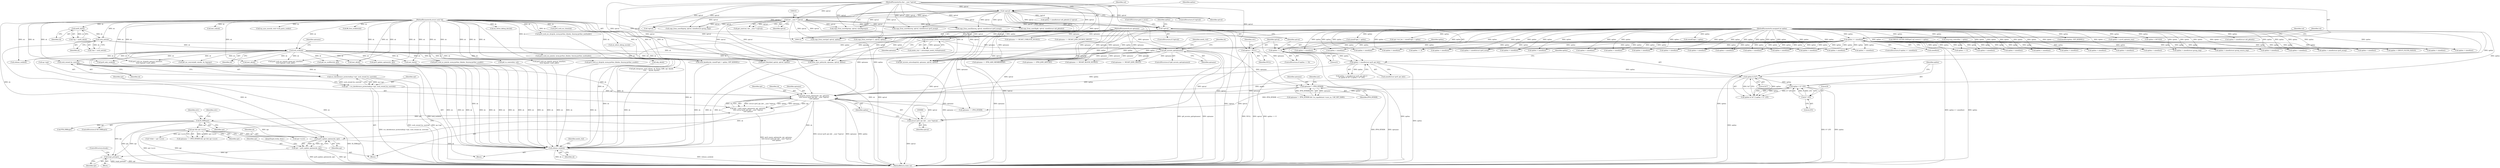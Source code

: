 digraph "0_linux_45f6fad84cc305103b28d73482b344d7f5b76f39_11@API" {
"1000926" [label="(Call,ipv6_update_options(sk, opt))"];
"1000187" [label="(Call,lock_sock(sk))"];
"1000129" [label="(Call,sock_net(sk))"];
"1000124" [label="(Call,inet6_sk(sk))"];
"1000115" [label="(MethodParameterIn,struct sock *sk)"];
"1000861" [label="(Call,ipv6_renew_options(sk, opt, optname,\n \t\t\t\t\t (struct ipv6_opt_hdr __user *)optval,\n \t\t\t\t\t optlen))"];
"1000857" [label="(Call,sock_owned_by_user(sk))"];
"1000851" [label="(Call,opt = rcu_dereference_protected(np->opt, sock_owned_by_user(sk)))"];
"1000853" [label="(Call,rcu_dereference_protected(np->opt, sock_owned_by_user(sk)))"];
"1000841" [label="(Call,optname != IPV6_RTHDR)"];
"1000176" [label="(Call,ip6_mroute_opt(optname))"];
"1000141" [label="(Call,setsockopt_needs_rtnl(optname))"];
"1000117" [label="(MethodParameterIn,int optname)"];
"1000865" [label="(Call,(struct ipv6_opt_hdr __user *)optval)"];
"1000815" [label="(Call,!optval)"];
"1000144" [label="(Call,!optval)"];
"1000118" [label="(MethodParameterIn,char __user *optval)"];
"1000160" [label="(Call,(int __user *) optval)"];
"1000810" [label="(Call,optval = NULL)"];
"1000829" [label="(Call,optlen > 8 * 255)"];
"1000826" [label="(Call,optlen & 0x7)"];
"1000821" [label="(Call,optlen < sizeof(struct ipv6_opt_hdr))"];
"1000807" [label="(Call,optlen == 0)"];
"1000152" [label="(Call,optlen >= sizeof(int))"];
"1000119" [label="(MethodParameterIn,unsigned int optlen)"];
"1000831" [label="(Call,8 * 255)"];
"1000870" [label="(Call,IS_ERR(opt))"];
"1000859" [label="(Call,opt = ipv6_renew_options(sk, opt, optname,\n \t\t\t\t\t (struct ipv6_opt_hdr __user *)optval,\n \t\t\t\t\t optlen))"];
"1000887" [label="(Call,opt && opt->srcrt)"];
"1000924" [label="(Call,opt = ipv6_update_options(sk, opt))"];
"1000941" [label="(Call,txopt_put(opt))"];
"1002049" [label="(Call,release_sock(sk))"];
"1000868" [label="(Identifier,optlen)"];
"1001471" [label="(Call,ipv6_sock_ac_drop(sk, mreq.ipv6mr_ifindex, &mreq.ipv6mr_acaddr))"];
"1000265" [label="(Call,ipv6_only_sock(sk))"];
"1000723" [label="(Call,optlen < sizeof(int))"];
"1001859" [label="(Call,optlen < sizeof(int))"];
"1001897" [label="(Call,xfrm_user_policy(sk, optname, optval, optlen))"];
"1000117" [label="(MethodParameterIn,int optname)"];
"1001604" [label="(Call,optname == MCAST_BLOCK_SOURCE)"];
"1000864" [label="(Identifier,optname)"];
"1000822" [label="(Identifier,optlen)"];
"1000509" [label="(Call,optlen < sizeof(int))"];
"1001057" [label="(Call,sock_kmalloc(sk, sizeof(*opt) + optlen, GFP_KERNEL))"];
"1000469" [label="(Call,optlen < sizeof(int))"];
"1000120" [label="(Block,)"];
"1000295" [label="(Call,inet_csk(sk))"];
"1000180" [label="(Identifier,sk)"];
"1000449" [label="(Call,optlen < sizeof(int))"];
"1000127" [label="(Call,*net = sock_net(sk))"];
"1000884" [label="(Call,optname == IPV6_RTHDR)"];
"1001487" [label="(Call,optlen < sizeof(struct group_req))"];
"1001421" [label="(Call,ipv6_sock_mc_drop(sk, mreq.ipv6mr_ifindex, &mreq.ipv6mr_multiaddr))"];
"1000836" [label="(Identifier,retv)"];
"1000829" [label="(Call,optlen > 8 * 255)"];
"1000229" [label="(Call,udp_sk(sk))"];
"1000943" [label="(ControlStructure,break;)"];
"1000176" [label="(Call,ip6_mroute_opt(optname))"];
"1000187" [label="(Call,lock_sock(sk))"];
"1001089" [label="(Call,sizeof(*opt) + optlen)"];
"1002049" [label="(Call,release_sock(sk))"];
"1000928" [label="(Identifier,opt)"];
"1000852" [label="(Identifier,opt)"];
"1000175" [label="(ControlStructure,if (ip6_mroute_opt(optname)))"];
"1000815" [label="(Call,!optval)"];
"1000158" [label="(Call,get_user(val, (int __user *) optval))"];
"1000833" [label="(Literal,255)"];
"1000959" [label="(Call,!optval)"];
"1000336" [label="(Call,tcp_sync_mss(sk, icsk->icsk_pmtu_cookie))"];
"1000894" [label="(Call,*rthdr = opt->srcrt)"];
"1000926" [label="(Call,ipv6_update_options(sk, opt))"];
"1000948" [label="(Call,optlen == 0)"];
"1000139" [label="(Call,needs_rtnl = setsockopt_needs_rtnl(optname))"];
"1000122" [label="(Call,*np = inet6_sk(sk))"];
"1000154" [label="(Call,sizeof(int))"];
"1001497" [label="(Call,copy_from_user(&greq, optval, sizeof(struct group_req)))"];
"1000162" [label="(Identifier,optval)"];
"1000871" [label="(Identifier,opt)"];
"1000927" [label="(Identifier,sk)"];
"1000153" [label="(Identifier,optlen)"];
"1000804" [label="(Block,)"];
"1000806" [label="(ControlStructure,if (optlen == 0))"];
"1000703" [label="(Call,optlen < sizeof(int))"];
"1000188" [label="(Identifier,sk)"];
"1001387" [label="(Call,inet_sk(sk))"];
"1000887" [label="(Call,opt && opt->srcrt)"];
"1000954" [label="(Call,optlen < sizeof(struct in6_pktinfo) || !optval)"];
"1000809" [label="(Literal,0)"];
"1000683" [label="(Call,optlen < sizeof(int))"];
"1000125" [label="(Identifier,sk)"];
"1001257" [label="(Call,optlen != sizeof(int))"];
"1001835" [label="(Call,optlen < sizeof(int))"];
"1001527" [label="(Call,optname == MCAST_JOIN_GROUP)"];
"1000179" [label="(Call,ip6_mroute_setsockopt(sk, optname, optval, optlen))"];
"1001165" [label="(Call,optlen < sizeof(int))"];
"1001781" [label="(Call,ip6_ra_control(sk, val))"];
"1001687" [label="(Call,optlen < GROUP_FILTER_SIZE(0))"];
"1000144" [label="(Call,!optval)"];
"1001446" [label="(Call,copy_from_user(&mreq, optval, sizeof(struct ipv6_mreq)))"];
"1001454" [label="(Call,optname == IPV6_JOIN_ANYCAST)"];
"1001750" [label="(Call,GROUP_FILTER_SIZE(gsf->gf_numsrc) > optlen)"];
"1000883" [label="(Call,optname == IPV6_RTHDR && opt && opt->srcrt)"];
"1000569" [label="(Call,optlen < sizeof(int))"];
"1000816" [label="(Identifier,optval)"];
"1002052" [label="(Identifier,needs_rtnl)"];
"1001616" [label="(Call,optname == MCAST_UNBLOCK_SOURCE)"];
"1000118" [label="(MethodParameterIn,char __user *optval)"];
"1001106" [label="(Call,msg.msg_controllen = optlen)"];
"1000874" [label="(Identifier,retv)"];
"1001704" [label="(Call,kmalloc(optlen, GFP_KERNEL))"];
"1000147" [label="(Identifier,val)"];
"1001040" [label="(Call,optlen == 0)"];
"1001721" [label="(Call,copy_from_user(gsf, optval, optlen))"];
"1000434" [label="(Call,inet_sk(sk))"];
"1000831" [label="(Call,8 * 255)"];
"1001396" [label="(Call,copy_from_user(&mreq, optval, sizeof(struct ipv6_mreq)))"];
"1000825" [label="(Call,optlen & 0x7 || optlen > 8 * 255)"];
"1000159" [label="(Identifier,val)"];
"1001693" [label="(Call,optlen > sysctl_optmem_max)"];
"1001766" [label="(Call,ip6_mc_msfilter(sk, gsf))"];
"1000863" [label="(Identifier,opt)"];
"1000772" [label="(Call,inet_sk(sk))"];
"1000869" [label="(ControlStructure,if (IS_ERR(opt)))"];
"1000867" [label="(Identifier,optval)"];
"1000160" [label="(Call,(int __user *) optval)"];
"1000143" [label="(ControlStructure,if (!optval))"];
"1000589" [label="(Call,optlen < sizeof(int))"];
"1000765" [label="(Call,optlen < sizeof(int))"];
"1000808" [label="(Identifier,optlen)"];
"1000417" [label="(Call,sk_refcnt_debug_inc(sk))"];
"1000932" [label="(Block,)"];
"1000807" [label="(Call,optlen == 0)"];
"1000130" [label="(Identifier,sk)"];
"1000529" [label="(Call,optlen < sizeof(int))"];
"1000142" [label="(Identifier,optname)"];
"1000859" [label="(Call,opt = ipv6_renew_options(sk, opt, optname,\n \t\t\t\t\t (struct ipv6_opt_hdr __user *)optval,\n \t\t\t\t\t optlen))"];
"1000888" [label="(Identifier,opt)"];
"1001876" [label="(Call,ipv6_flowlabel_opt(sk, optval, optlen))"];
"1000279" [label="(Call,fl6_free_socklist(sk))"];
"1000151" [label="(ControlStructure,if (optlen >= sizeof(int)))"];
"1000823" [label="(Call,sizeof(struct ipv6_opt_hdr))"];
"1000854" [label="(Call,np->opt)"];
"1000814" [label="(ControlStructure,if (!optval))"];
"1000115" [label="(MethodParameterIn,struct sock *sk)"];
"1001628" [label="(Call,optname == MCAST_JOIN_SOURCE_GROUP)"];
"1001326" [label="(Call,optlen < sizeof(int))"];
"1000141" [label="(Call,setsockopt_needs_rtnl(optname))"];
"1000840" [label="(Call,optname != IPV6_RTHDR && !ns_capable(net->user_ns, CAP_NET_RAW))"];
"1002065" [label="(MethodReturn,static int)"];
"1000842" [label="(Identifier,optname)"];
"1000629" [label="(Call,optlen < sizeof(int))"];
"1000929" [label="(JumpTarget,sticky_done:)"];
"1000847" [label="(Identifier,net)"];
"1000129" [label="(Call,sock_net(sk))"];
"1000190" [label="(Identifier,optname)"];
"1001145" [label="(Call,ipv6_update_options(sk, opt))"];
"1000830" [label="(Identifier,optlen)"];
"1001049" [label="(Call,optlen > 64*1024)"];
"1001376" [label="(Call,optlen < sizeof(struct ipv6_mreq))"];
"1000489" [label="(Call,optlen < sizeof(int))"];
"1001532" [label="(Call,ipv6_sock_mc_join(sk, greq.gr_interface,\n\t\t\t\t\t\t &psin6->sin6_addr))"];
"1001459" [label="(Call,ipv6_sock_ac_join(sk, mreq.ipv6mr_ifindex, &mreq.ipv6mr_acaddr))"];
"1001676" [label="(Call,ip6_mc_source(add, omode, sk, &greqs))"];
"1002006" [label="(Call,optlen < sizeof(int))"];
"1000942" [label="(Identifier,opt)"];
"1001436" [label="(Call,optlen < sizeof(struct ipv6_mreq))"];
"1000955" [label="(Call,optlen < sizeof(struct in6_pktinfo))"];
"1000185" [label="(Identifier,needs_rtnl)"];
"1001643" [label="(Call,ipv6_sock_mc_join(sk, greqs.gsr_interface,\n\t\t\t\t\t\t &psin6->sin6_addr))"];
"1000862" [label="(Identifier,sk)"];
"1000609" [label="(Call,optlen < sizeof(int))"];
"1000177" [label="(Identifier,optname)"];
"1001198" [label="(Call,optlen < sizeof(int))"];
"1000832" [label="(Literal,8)"];
"1000429" [label="(Call,optlen < sizeof(int))"];
"1000549" [label="(Call,optlen < sizeof(int))"];
"1001099" [label="(Call,copy_from_user(opt+1, optval, optlen))"];
"1000820" [label="(Call,optlen < sizeof(struct ipv6_opt_hdr) ||\n\t\t\t optlen & 0x7 || optlen > 8 * 255)"];
"1002057" [label="(Call,release_sock(sk))"];
"1000860" [label="(Identifier,opt)"];
"1000963" [label="(Call,copy_from_user(&pkt, optval, sizeof(struct in6_pktinfo)))"];
"1000826" [label="(Call,optlen & 0x7)"];
"1000853" [label="(Call,rcu_dereference_protected(np->opt, sock_owned_by_user(sk)))"];
"1001569" [label="(Call,copy_from_user(&greqs, optval, sizeof(greqs)))"];
"1000828" [label="(Literal,0x7)"];
"1001787" [label="(Call,optlen < sizeof(int))"];
"1000283" [label="(Call,sk_refcnt_debug_dec(sk))"];
"1000827" [label="(Identifier,optlen)"];
"1000858" [label="(Identifier,sk)"];
"1001409" [label="(Call,ipv6_sock_mc_join(sk, mreq.ipv6mr_ifindex, &mreq.ipv6mr_multiaddr))"];
"1000145" [label="(Identifier,optval)"];
"1001059" [label="(Call,sizeof(*opt) + optlen)"];
"1001774" [label="(Call,optlen < sizeof(int))"];
"1001230" [label="(Call,optlen < sizeof(int))"];
"1000194" [label="(Call,optlen < sizeof(int))"];
"1001563" [label="(Call,optlen < sizeof(struct group_source_req))"];
"1001544" [label="(Call,ipv6_sock_mc_drop(sk, greq.gr_interface,\n\t\t\t\t\t\t &psin6->sin6_addr))"];
"1000925" [label="(Identifier,opt)"];
"1000843" [label="(Identifier,IPV6_RTHDR)"];
"1000119" [label="(MethodParameterIn,unsigned int optlen)"];
"1000810" [label="(Call,optval = NULL)"];
"1000649" [label="(Call,optlen < sizeof(int))"];
"1000124" [label="(Call,inet6_sk(sk))"];
"1001122" [label="(Call,ip6_datagram_send_ctl(net, sk, &msg, &fl6, opt, &junk,\n\t\t\t\t\t     &junk, &junk))"];
"1000865" [label="(Call,(struct ipv6_opt_hdr __user *)optval)"];
"1001812" [label="(Call,optlen < sizeof(int))"];
"1001914" [label="(Call,optlen < sizeof(int))"];
"1000821" [label="(Call,optlen < sizeof(struct ipv6_opt_hdr))"];
"1000168" [label="(Identifier,val)"];
"1000152" [label="(Call,optlen >= sizeof(int))"];
"1000281" [label="(Call,ipv6_sock_mc_close(sk))"];
"1002050" [label="(Identifier,sk)"];
"1000857" [label="(Call,sock_owned_by_user(sk))"];
"1000812" [label="(Identifier,NULL)"];
"1000817" [label="(ControlStructure,goto e_inval;)"];
"1000924" [label="(Call,opt = ipv6_update_options(sk, opt))"];
"1000941" [label="(Call,txopt_put(opt))"];
"1000889" [label="(Call,opt->srcrt)"];
"1000811" [label="(Identifier,optval)"];
"1000875" [label="(Call,PTR_ERR(opt))"];
"1000861" [label="(Call,ipv6_renew_options(sk, opt, optname,\n \t\t\t\t\t (struct ipv6_opt_hdr __user *)optval,\n \t\t\t\t\t optlen))"];
"1000841" [label="(Call,optname != IPV6_RTHDR)"];
"1000782" [label="(Call,optlen < sizeof(int))"];
"1000879" [label="(Identifier,retv)"];
"1000870" [label="(Call,IS_ERR(opt))"];
"1001404" [label="(Call,optname == IPV6_ADD_MEMBERSHIP)"];
"1001085" [label="(Call,opt->tot_len = sizeof(*opt) + optlen)"];
"1000851" [label="(Call,opt = rcu_dereference_protected(np->opt, sock_owned_by_user(sk)))"];
"1000926" -> "1000924"  [label="AST: "];
"1000926" -> "1000928"  [label="CFG: "];
"1000927" -> "1000926"  [label="AST: "];
"1000928" -> "1000926"  [label="AST: "];
"1000924" -> "1000926"  [label="CFG: "];
"1000926" -> "1000924"  [label="DDG: sk"];
"1000926" -> "1000924"  [label="DDG: opt"];
"1000187" -> "1000926"  [label="DDG: sk"];
"1000861" -> "1000926"  [label="DDG: sk"];
"1000115" -> "1000926"  [label="DDG: sk"];
"1000870" -> "1000926"  [label="DDG: opt"];
"1000887" -> "1000926"  [label="DDG: opt"];
"1000926" -> "1002049"  [label="DDG: sk"];
"1000187" -> "1000120"  [label="AST: "];
"1000187" -> "1000188"  [label="CFG: "];
"1000188" -> "1000187"  [label="AST: "];
"1000190" -> "1000187"  [label="CFG: "];
"1000187" -> "1002065"  [label="DDG: lock_sock(sk)"];
"1000129" -> "1000187"  [label="DDG: sk"];
"1000115" -> "1000187"  [label="DDG: sk"];
"1000187" -> "1000229"  [label="DDG: sk"];
"1000187" -> "1000265"  [label="DDG: sk"];
"1000187" -> "1000434"  [label="DDG: sk"];
"1000187" -> "1000772"  [label="DDG: sk"];
"1000187" -> "1000857"  [label="DDG: sk"];
"1000187" -> "1001057"  [label="DDG: sk"];
"1000187" -> "1001145"  [label="DDG: sk"];
"1000187" -> "1001387"  [label="DDG: sk"];
"1000187" -> "1001459"  [label="DDG: sk"];
"1000187" -> "1001471"  [label="DDG: sk"];
"1000187" -> "1001532"  [label="DDG: sk"];
"1000187" -> "1001544"  [label="DDG: sk"];
"1000187" -> "1001643"  [label="DDG: sk"];
"1000187" -> "1001676"  [label="DDG: sk"];
"1000187" -> "1001766"  [label="DDG: sk"];
"1000187" -> "1001781"  [label="DDG: sk"];
"1000187" -> "1001876"  [label="DDG: sk"];
"1000187" -> "1001897"  [label="DDG: sk"];
"1000187" -> "1002049"  [label="DDG: sk"];
"1000187" -> "1002057"  [label="DDG: sk"];
"1000129" -> "1000127"  [label="AST: "];
"1000129" -> "1000130"  [label="CFG: "];
"1000130" -> "1000129"  [label="AST: "];
"1000127" -> "1000129"  [label="CFG: "];
"1000129" -> "1002065"  [label="DDG: sk"];
"1000129" -> "1000127"  [label="DDG: sk"];
"1000124" -> "1000129"  [label="DDG: sk"];
"1000115" -> "1000129"  [label="DDG: sk"];
"1000129" -> "1000179"  [label="DDG: sk"];
"1000124" -> "1000122"  [label="AST: "];
"1000124" -> "1000125"  [label="CFG: "];
"1000125" -> "1000124"  [label="AST: "];
"1000122" -> "1000124"  [label="CFG: "];
"1000124" -> "1000122"  [label="DDG: sk"];
"1000115" -> "1000124"  [label="DDG: sk"];
"1000115" -> "1000114"  [label="AST: "];
"1000115" -> "1002065"  [label="DDG: sk"];
"1000115" -> "1000179"  [label="DDG: sk"];
"1000115" -> "1000229"  [label="DDG: sk"];
"1000115" -> "1000265"  [label="DDG: sk"];
"1000115" -> "1000279"  [label="DDG: sk"];
"1000115" -> "1000281"  [label="DDG: sk"];
"1000115" -> "1000283"  [label="DDG: sk"];
"1000115" -> "1000295"  [label="DDG: sk"];
"1000115" -> "1000336"  [label="DDG: sk"];
"1000115" -> "1000417"  [label="DDG: sk"];
"1000115" -> "1000434"  [label="DDG: sk"];
"1000115" -> "1000772"  [label="DDG: sk"];
"1000115" -> "1000857"  [label="DDG: sk"];
"1000115" -> "1000861"  [label="DDG: sk"];
"1000115" -> "1001057"  [label="DDG: sk"];
"1000115" -> "1001122"  [label="DDG: sk"];
"1000115" -> "1001145"  [label="DDG: sk"];
"1000115" -> "1001387"  [label="DDG: sk"];
"1000115" -> "1001409"  [label="DDG: sk"];
"1000115" -> "1001421"  [label="DDG: sk"];
"1000115" -> "1001459"  [label="DDG: sk"];
"1000115" -> "1001471"  [label="DDG: sk"];
"1000115" -> "1001532"  [label="DDG: sk"];
"1000115" -> "1001544"  [label="DDG: sk"];
"1000115" -> "1001643"  [label="DDG: sk"];
"1000115" -> "1001676"  [label="DDG: sk"];
"1000115" -> "1001766"  [label="DDG: sk"];
"1000115" -> "1001781"  [label="DDG: sk"];
"1000115" -> "1001876"  [label="DDG: sk"];
"1000115" -> "1001897"  [label="DDG: sk"];
"1000115" -> "1002049"  [label="DDG: sk"];
"1000115" -> "1002057"  [label="DDG: sk"];
"1000861" -> "1000859"  [label="AST: "];
"1000861" -> "1000868"  [label="CFG: "];
"1000862" -> "1000861"  [label="AST: "];
"1000863" -> "1000861"  [label="AST: "];
"1000864" -> "1000861"  [label="AST: "];
"1000865" -> "1000861"  [label="AST: "];
"1000868" -> "1000861"  [label="AST: "];
"1000859" -> "1000861"  [label="CFG: "];
"1000861" -> "1002065"  [label="DDG: (struct ipv6_opt_hdr __user *)optval"];
"1000861" -> "1002065"  [label="DDG: optname"];
"1000861" -> "1002065"  [label="DDG: optlen"];
"1000861" -> "1000859"  [label="DDG: (struct ipv6_opt_hdr __user *)optval"];
"1000861" -> "1000859"  [label="DDG: optlen"];
"1000861" -> "1000859"  [label="DDG: optname"];
"1000861" -> "1000859"  [label="DDG: opt"];
"1000861" -> "1000859"  [label="DDG: sk"];
"1000857" -> "1000861"  [label="DDG: sk"];
"1000851" -> "1000861"  [label="DDG: opt"];
"1000841" -> "1000861"  [label="DDG: optname"];
"1000117" -> "1000861"  [label="DDG: optname"];
"1000865" -> "1000861"  [label="DDG: optval"];
"1000829" -> "1000861"  [label="DDG: optlen"];
"1000821" -> "1000861"  [label="DDG: optlen"];
"1000826" -> "1000861"  [label="DDG: optlen"];
"1000807" -> "1000861"  [label="DDG: optlen"];
"1000119" -> "1000861"  [label="DDG: optlen"];
"1000861" -> "1000884"  [label="DDG: optname"];
"1000861" -> "1002049"  [label="DDG: sk"];
"1000857" -> "1000853"  [label="AST: "];
"1000857" -> "1000858"  [label="CFG: "];
"1000858" -> "1000857"  [label="AST: "];
"1000853" -> "1000857"  [label="CFG: "];
"1000857" -> "1000853"  [label="DDG: sk"];
"1000851" -> "1000804"  [label="AST: "];
"1000851" -> "1000853"  [label="CFG: "];
"1000852" -> "1000851"  [label="AST: "];
"1000853" -> "1000851"  [label="AST: "];
"1000860" -> "1000851"  [label="CFG: "];
"1000851" -> "1002065"  [label="DDG: rcu_dereference_protected(np->opt, sock_owned_by_user(sk))"];
"1000853" -> "1000851"  [label="DDG: np->opt"];
"1000853" -> "1000851"  [label="DDG: sock_owned_by_user(sk)"];
"1000854" -> "1000853"  [label="AST: "];
"1000853" -> "1002065"  [label="DDG: sock_owned_by_user(sk)"];
"1000853" -> "1002065"  [label="DDG: np->opt"];
"1000841" -> "1000840"  [label="AST: "];
"1000841" -> "1000843"  [label="CFG: "];
"1000842" -> "1000841"  [label="AST: "];
"1000843" -> "1000841"  [label="AST: "];
"1000847" -> "1000841"  [label="CFG: "];
"1000840" -> "1000841"  [label="CFG: "];
"1000841" -> "1002065"  [label="DDG: IPV6_RTHDR"];
"1000841" -> "1002065"  [label="DDG: optname"];
"1000841" -> "1000840"  [label="DDG: optname"];
"1000841" -> "1000840"  [label="DDG: IPV6_RTHDR"];
"1000176" -> "1000841"  [label="DDG: optname"];
"1000117" -> "1000841"  [label="DDG: optname"];
"1000841" -> "1000884"  [label="DDG: IPV6_RTHDR"];
"1000176" -> "1000175"  [label="AST: "];
"1000176" -> "1000177"  [label="CFG: "];
"1000177" -> "1000176"  [label="AST: "];
"1000180" -> "1000176"  [label="CFG: "];
"1000185" -> "1000176"  [label="CFG: "];
"1000176" -> "1002065"  [label="DDG: ip6_mroute_opt(optname)"];
"1000176" -> "1002065"  [label="DDG: optname"];
"1000141" -> "1000176"  [label="DDG: optname"];
"1000117" -> "1000176"  [label="DDG: optname"];
"1000176" -> "1000179"  [label="DDG: optname"];
"1000176" -> "1001404"  [label="DDG: optname"];
"1000176" -> "1001454"  [label="DDG: optname"];
"1000176" -> "1001527"  [label="DDG: optname"];
"1000176" -> "1001604"  [label="DDG: optname"];
"1000176" -> "1001897"  [label="DDG: optname"];
"1000141" -> "1000139"  [label="AST: "];
"1000141" -> "1000142"  [label="CFG: "];
"1000142" -> "1000141"  [label="AST: "];
"1000139" -> "1000141"  [label="CFG: "];
"1000141" -> "1002065"  [label="DDG: optname"];
"1000141" -> "1000139"  [label="DDG: optname"];
"1000117" -> "1000141"  [label="DDG: optname"];
"1000117" -> "1000114"  [label="AST: "];
"1000117" -> "1002065"  [label="DDG: optname"];
"1000117" -> "1000179"  [label="DDG: optname"];
"1000117" -> "1000884"  [label="DDG: optname"];
"1000117" -> "1001404"  [label="DDG: optname"];
"1000117" -> "1001454"  [label="DDG: optname"];
"1000117" -> "1001527"  [label="DDG: optname"];
"1000117" -> "1001604"  [label="DDG: optname"];
"1000117" -> "1001616"  [label="DDG: optname"];
"1000117" -> "1001628"  [label="DDG: optname"];
"1000117" -> "1001897"  [label="DDG: optname"];
"1000865" -> "1000867"  [label="CFG: "];
"1000866" -> "1000865"  [label="AST: "];
"1000867" -> "1000865"  [label="AST: "];
"1000868" -> "1000865"  [label="CFG: "];
"1000865" -> "1002065"  [label="DDG: optval"];
"1000815" -> "1000865"  [label="DDG: optval"];
"1000810" -> "1000865"  [label="DDG: optval"];
"1000118" -> "1000865"  [label="DDG: optval"];
"1000815" -> "1000814"  [label="AST: "];
"1000815" -> "1000816"  [label="CFG: "];
"1000816" -> "1000815"  [label="AST: "];
"1000817" -> "1000815"  [label="CFG: "];
"1000822" -> "1000815"  [label="CFG: "];
"1000815" -> "1002065"  [label="DDG: optval"];
"1000815" -> "1002065"  [label="DDG: !optval"];
"1000144" -> "1000815"  [label="DDG: optval"];
"1000160" -> "1000815"  [label="DDG: optval"];
"1000118" -> "1000815"  [label="DDG: optval"];
"1000144" -> "1000143"  [label="AST: "];
"1000144" -> "1000145"  [label="CFG: "];
"1000145" -> "1000144"  [label="AST: "];
"1000147" -> "1000144"  [label="CFG: "];
"1000153" -> "1000144"  [label="CFG: "];
"1000144" -> "1002065"  [label="DDG: !optval"];
"1000144" -> "1002065"  [label="DDG: optval"];
"1000118" -> "1000144"  [label="DDG: optval"];
"1000144" -> "1000160"  [label="DDG: optval"];
"1000144" -> "1000179"  [label="DDG: optval"];
"1000144" -> "1000954"  [label="DDG: !optval"];
"1000144" -> "1000959"  [label="DDG: optval"];
"1000144" -> "1000963"  [label="DDG: optval"];
"1000144" -> "1001099"  [label="DDG: optval"];
"1000144" -> "1001396"  [label="DDG: optval"];
"1000144" -> "1001446"  [label="DDG: optval"];
"1000144" -> "1001497"  [label="DDG: optval"];
"1000144" -> "1001569"  [label="DDG: optval"];
"1000144" -> "1001721"  [label="DDG: optval"];
"1000144" -> "1001876"  [label="DDG: optval"];
"1000144" -> "1001897"  [label="DDG: optval"];
"1000118" -> "1000114"  [label="AST: "];
"1000118" -> "1002065"  [label="DDG: optval"];
"1000118" -> "1000160"  [label="DDG: optval"];
"1000118" -> "1000179"  [label="DDG: optval"];
"1000118" -> "1000810"  [label="DDG: optval"];
"1000118" -> "1000959"  [label="DDG: optval"];
"1000118" -> "1000963"  [label="DDG: optval"];
"1000118" -> "1001099"  [label="DDG: optval"];
"1000118" -> "1001396"  [label="DDG: optval"];
"1000118" -> "1001446"  [label="DDG: optval"];
"1000118" -> "1001497"  [label="DDG: optval"];
"1000118" -> "1001569"  [label="DDG: optval"];
"1000118" -> "1001721"  [label="DDG: optval"];
"1000118" -> "1001876"  [label="DDG: optval"];
"1000118" -> "1001897"  [label="DDG: optval"];
"1000160" -> "1000158"  [label="AST: "];
"1000160" -> "1000162"  [label="CFG: "];
"1000161" -> "1000160"  [label="AST: "];
"1000162" -> "1000160"  [label="AST: "];
"1000158" -> "1000160"  [label="CFG: "];
"1000160" -> "1002065"  [label="DDG: optval"];
"1000160" -> "1000158"  [label="DDG: optval"];
"1000160" -> "1000179"  [label="DDG: optval"];
"1000160" -> "1000959"  [label="DDG: optval"];
"1000160" -> "1000963"  [label="DDG: optval"];
"1000160" -> "1001099"  [label="DDG: optval"];
"1000160" -> "1001396"  [label="DDG: optval"];
"1000160" -> "1001446"  [label="DDG: optval"];
"1000160" -> "1001497"  [label="DDG: optval"];
"1000160" -> "1001569"  [label="DDG: optval"];
"1000160" -> "1001721"  [label="DDG: optval"];
"1000160" -> "1001876"  [label="DDG: optval"];
"1000160" -> "1001897"  [label="DDG: optval"];
"1000810" -> "1000806"  [label="AST: "];
"1000810" -> "1000812"  [label="CFG: "];
"1000811" -> "1000810"  [label="AST: "];
"1000812" -> "1000810"  [label="AST: "];
"1000836" -> "1000810"  [label="CFG: "];
"1000810" -> "1002065"  [label="DDG: optval"];
"1000810" -> "1002065"  [label="DDG: NULL"];
"1000829" -> "1000825"  [label="AST: "];
"1000829" -> "1000831"  [label="CFG: "];
"1000830" -> "1000829"  [label="AST: "];
"1000831" -> "1000829"  [label="AST: "];
"1000825" -> "1000829"  [label="CFG: "];
"1000829" -> "1002065"  [label="DDG: optlen"];
"1000829" -> "1002065"  [label="DDG: 8 * 255"];
"1000829" -> "1000825"  [label="DDG: optlen"];
"1000829" -> "1000825"  [label="DDG: 8 * 255"];
"1000826" -> "1000829"  [label="DDG: optlen"];
"1000119" -> "1000829"  [label="DDG: optlen"];
"1000831" -> "1000829"  [label="DDG: 8"];
"1000831" -> "1000829"  [label="DDG: 255"];
"1000826" -> "1000825"  [label="AST: "];
"1000826" -> "1000828"  [label="CFG: "];
"1000827" -> "1000826"  [label="AST: "];
"1000828" -> "1000826"  [label="AST: "];
"1000830" -> "1000826"  [label="CFG: "];
"1000825" -> "1000826"  [label="CFG: "];
"1000826" -> "1002065"  [label="DDG: optlen"];
"1000826" -> "1000825"  [label="DDG: optlen"];
"1000826" -> "1000825"  [label="DDG: 0x7"];
"1000821" -> "1000826"  [label="DDG: optlen"];
"1000119" -> "1000826"  [label="DDG: optlen"];
"1000821" -> "1000820"  [label="AST: "];
"1000821" -> "1000823"  [label="CFG: "];
"1000822" -> "1000821"  [label="AST: "];
"1000823" -> "1000821"  [label="AST: "];
"1000827" -> "1000821"  [label="CFG: "];
"1000820" -> "1000821"  [label="CFG: "];
"1000821" -> "1002065"  [label="DDG: optlen"];
"1000821" -> "1000820"  [label="DDG: optlen"];
"1000807" -> "1000821"  [label="DDG: optlen"];
"1000119" -> "1000821"  [label="DDG: optlen"];
"1000807" -> "1000806"  [label="AST: "];
"1000807" -> "1000809"  [label="CFG: "];
"1000808" -> "1000807"  [label="AST: "];
"1000809" -> "1000807"  [label="AST: "];
"1000811" -> "1000807"  [label="CFG: "];
"1000816" -> "1000807"  [label="CFG: "];
"1000807" -> "1002065"  [label="DDG: optlen == 0"];
"1000807" -> "1002065"  [label="DDG: optlen"];
"1000152" -> "1000807"  [label="DDG: optlen"];
"1000119" -> "1000807"  [label="DDG: optlen"];
"1000152" -> "1000151"  [label="AST: "];
"1000152" -> "1000154"  [label="CFG: "];
"1000153" -> "1000152"  [label="AST: "];
"1000154" -> "1000152"  [label="AST: "];
"1000159" -> "1000152"  [label="CFG: "];
"1000168" -> "1000152"  [label="CFG: "];
"1000152" -> "1002065"  [label="DDG: optlen >= sizeof(int)"];
"1000152" -> "1002065"  [label="DDG: optlen"];
"1000119" -> "1000152"  [label="DDG: optlen"];
"1000152" -> "1000179"  [label="DDG: optlen"];
"1000152" -> "1000194"  [label="DDG: optlen"];
"1000152" -> "1000429"  [label="DDG: optlen"];
"1000152" -> "1000449"  [label="DDG: optlen"];
"1000152" -> "1000469"  [label="DDG: optlen"];
"1000152" -> "1000489"  [label="DDG: optlen"];
"1000152" -> "1000509"  [label="DDG: optlen"];
"1000152" -> "1000529"  [label="DDG: optlen"];
"1000152" -> "1000549"  [label="DDG: optlen"];
"1000152" -> "1000569"  [label="DDG: optlen"];
"1000152" -> "1000589"  [label="DDG: optlen"];
"1000152" -> "1000609"  [label="DDG: optlen"];
"1000152" -> "1000629"  [label="DDG: optlen"];
"1000152" -> "1000649"  [label="DDG: optlen"];
"1000152" -> "1000683"  [label="DDG: optlen"];
"1000152" -> "1000703"  [label="DDG: optlen"];
"1000152" -> "1000723"  [label="DDG: optlen"];
"1000152" -> "1000765"  [label="DDG: optlen"];
"1000152" -> "1000782"  [label="DDG: optlen"];
"1000152" -> "1000948"  [label="DDG: optlen"];
"1000152" -> "1001040"  [label="DDG: optlen"];
"1000152" -> "1001165"  [label="DDG: optlen"];
"1000152" -> "1001198"  [label="DDG: optlen"];
"1000152" -> "1001230"  [label="DDG: optlen"];
"1000152" -> "1001257"  [label="DDG: optlen"];
"1000152" -> "1001326"  [label="DDG: optlen"];
"1000152" -> "1001376"  [label="DDG: optlen"];
"1000152" -> "1001436"  [label="DDG: optlen"];
"1000152" -> "1001487"  [label="DDG: optlen"];
"1000152" -> "1001563"  [label="DDG: optlen"];
"1000152" -> "1001687"  [label="DDG: optlen"];
"1000152" -> "1001774"  [label="DDG: optlen"];
"1000152" -> "1001787"  [label="DDG: optlen"];
"1000152" -> "1001812"  [label="DDG: optlen"];
"1000152" -> "1001835"  [label="DDG: optlen"];
"1000152" -> "1001859"  [label="DDG: optlen"];
"1000152" -> "1001876"  [label="DDG: optlen"];
"1000152" -> "1001897"  [label="DDG: optlen"];
"1000152" -> "1001914"  [label="DDG: optlen"];
"1000152" -> "1002006"  [label="DDG: optlen"];
"1000119" -> "1000114"  [label="AST: "];
"1000119" -> "1002065"  [label="DDG: optlen"];
"1000119" -> "1000179"  [label="DDG: optlen"];
"1000119" -> "1000194"  [label="DDG: optlen"];
"1000119" -> "1000429"  [label="DDG: optlen"];
"1000119" -> "1000449"  [label="DDG: optlen"];
"1000119" -> "1000469"  [label="DDG: optlen"];
"1000119" -> "1000489"  [label="DDG: optlen"];
"1000119" -> "1000509"  [label="DDG: optlen"];
"1000119" -> "1000529"  [label="DDG: optlen"];
"1000119" -> "1000549"  [label="DDG: optlen"];
"1000119" -> "1000569"  [label="DDG: optlen"];
"1000119" -> "1000589"  [label="DDG: optlen"];
"1000119" -> "1000609"  [label="DDG: optlen"];
"1000119" -> "1000629"  [label="DDG: optlen"];
"1000119" -> "1000649"  [label="DDG: optlen"];
"1000119" -> "1000683"  [label="DDG: optlen"];
"1000119" -> "1000703"  [label="DDG: optlen"];
"1000119" -> "1000723"  [label="DDG: optlen"];
"1000119" -> "1000765"  [label="DDG: optlen"];
"1000119" -> "1000782"  [label="DDG: optlen"];
"1000119" -> "1000948"  [label="DDG: optlen"];
"1000119" -> "1000955"  [label="DDG: optlen"];
"1000119" -> "1001040"  [label="DDG: optlen"];
"1000119" -> "1001049"  [label="DDG: optlen"];
"1000119" -> "1001057"  [label="DDG: optlen"];
"1000119" -> "1001059"  [label="DDG: optlen"];
"1000119" -> "1001085"  [label="DDG: optlen"];
"1000119" -> "1001089"  [label="DDG: optlen"];
"1000119" -> "1001099"  [label="DDG: optlen"];
"1000119" -> "1001106"  [label="DDG: optlen"];
"1000119" -> "1001165"  [label="DDG: optlen"];
"1000119" -> "1001198"  [label="DDG: optlen"];
"1000119" -> "1001230"  [label="DDG: optlen"];
"1000119" -> "1001257"  [label="DDG: optlen"];
"1000119" -> "1001326"  [label="DDG: optlen"];
"1000119" -> "1001376"  [label="DDG: optlen"];
"1000119" -> "1001436"  [label="DDG: optlen"];
"1000119" -> "1001487"  [label="DDG: optlen"];
"1000119" -> "1001563"  [label="DDG: optlen"];
"1000119" -> "1001687"  [label="DDG: optlen"];
"1000119" -> "1001693"  [label="DDG: optlen"];
"1000119" -> "1001704"  [label="DDG: optlen"];
"1000119" -> "1001721"  [label="DDG: optlen"];
"1000119" -> "1001750"  [label="DDG: optlen"];
"1000119" -> "1001774"  [label="DDG: optlen"];
"1000119" -> "1001787"  [label="DDG: optlen"];
"1000119" -> "1001812"  [label="DDG: optlen"];
"1000119" -> "1001835"  [label="DDG: optlen"];
"1000119" -> "1001859"  [label="DDG: optlen"];
"1000119" -> "1001876"  [label="DDG: optlen"];
"1000119" -> "1001897"  [label="DDG: optlen"];
"1000119" -> "1001914"  [label="DDG: optlen"];
"1000119" -> "1002006"  [label="DDG: optlen"];
"1000831" -> "1000833"  [label="CFG: "];
"1000832" -> "1000831"  [label="AST: "];
"1000833" -> "1000831"  [label="AST: "];
"1000870" -> "1000869"  [label="AST: "];
"1000870" -> "1000871"  [label="CFG: "];
"1000871" -> "1000870"  [label="AST: "];
"1000874" -> "1000870"  [label="CFG: "];
"1000879" -> "1000870"  [label="CFG: "];
"1000870" -> "1002065"  [label="DDG: IS_ERR(opt)"];
"1000870" -> "1002065"  [label="DDG: opt"];
"1000859" -> "1000870"  [label="DDG: opt"];
"1000870" -> "1000875"  [label="DDG: opt"];
"1000870" -> "1000887"  [label="DDG: opt"];
"1000870" -> "1000941"  [label="DDG: opt"];
"1000859" -> "1000804"  [label="AST: "];
"1000860" -> "1000859"  [label="AST: "];
"1000871" -> "1000859"  [label="CFG: "];
"1000859" -> "1002065"  [label="DDG: ipv6_renew_options(sk, opt, optname,\n \t\t\t\t\t (struct ipv6_opt_hdr __user *)optval,\n \t\t\t\t\t optlen)"];
"1000887" -> "1000883"  [label="AST: "];
"1000887" -> "1000888"  [label="CFG: "];
"1000887" -> "1000889"  [label="CFG: "];
"1000888" -> "1000887"  [label="AST: "];
"1000889" -> "1000887"  [label="AST: "];
"1000883" -> "1000887"  [label="CFG: "];
"1000887" -> "1002065"  [label="DDG: opt"];
"1000887" -> "1002065"  [label="DDG: opt->srcrt"];
"1000887" -> "1000883"  [label="DDG: opt"];
"1000887" -> "1000883"  [label="DDG: opt->srcrt"];
"1000887" -> "1000894"  [label="DDG: opt->srcrt"];
"1000887" -> "1000941"  [label="DDG: opt"];
"1000924" -> "1000804"  [label="AST: "];
"1000925" -> "1000924"  [label="AST: "];
"1000929" -> "1000924"  [label="CFG: "];
"1000924" -> "1002065"  [label="DDG: ipv6_update_options(sk, opt)"];
"1000924" -> "1002065"  [label="DDG: opt"];
"1000924" -> "1000941"  [label="DDG: opt"];
"1000941" -> "1000932"  [label="AST: "];
"1000941" -> "1000942"  [label="CFG: "];
"1000942" -> "1000941"  [label="AST: "];
"1000943" -> "1000941"  [label="CFG: "];
"1000941" -> "1002065"  [label="DDG: opt"];
"1000941" -> "1002065"  [label="DDG: txopt_put(opt)"];
"1002049" -> "1000120"  [label="AST: "];
"1002049" -> "1002050"  [label="CFG: "];
"1002050" -> "1002049"  [label="AST: "];
"1002052" -> "1002049"  [label="CFG: "];
"1002049" -> "1002065"  [label="DDG: release_sock(sk)"];
"1002049" -> "1002065"  [label="DDG: sk"];
"1001876" -> "1002049"  [label="DDG: sk"];
"1001544" -> "1002049"  [label="DDG: sk"];
"1001781" -> "1002049"  [label="DDG: sk"];
"1001122" -> "1002049"  [label="DDG: sk"];
"1001145" -> "1002049"  [label="DDG: sk"];
"1001471" -> "1002049"  [label="DDG: sk"];
"1001766" -> "1002049"  [label="DDG: sk"];
"1001643" -> "1002049"  [label="DDG: sk"];
"1000265" -> "1002049"  [label="DDG: sk"];
"1000417" -> "1002049"  [label="DDG: sk"];
"1000434" -> "1002049"  [label="DDG: sk"];
"1000229" -> "1002049"  [label="DDG: sk"];
"1001532" -> "1002049"  [label="DDG: sk"];
"1001676" -> "1002049"  [label="DDG: sk"];
"1000772" -> "1002049"  [label="DDG: sk"];
"1001387" -> "1002049"  [label="DDG: sk"];
"1001459" -> "1002049"  [label="DDG: sk"];
"1001421" -> "1002049"  [label="DDG: sk"];
"1001409" -> "1002049"  [label="DDG: sk"];
"1001057" -> "1002049"  [label="DDG: sk"];
"1001897" -> "1002049"  [label="DDG: sk"];
}
